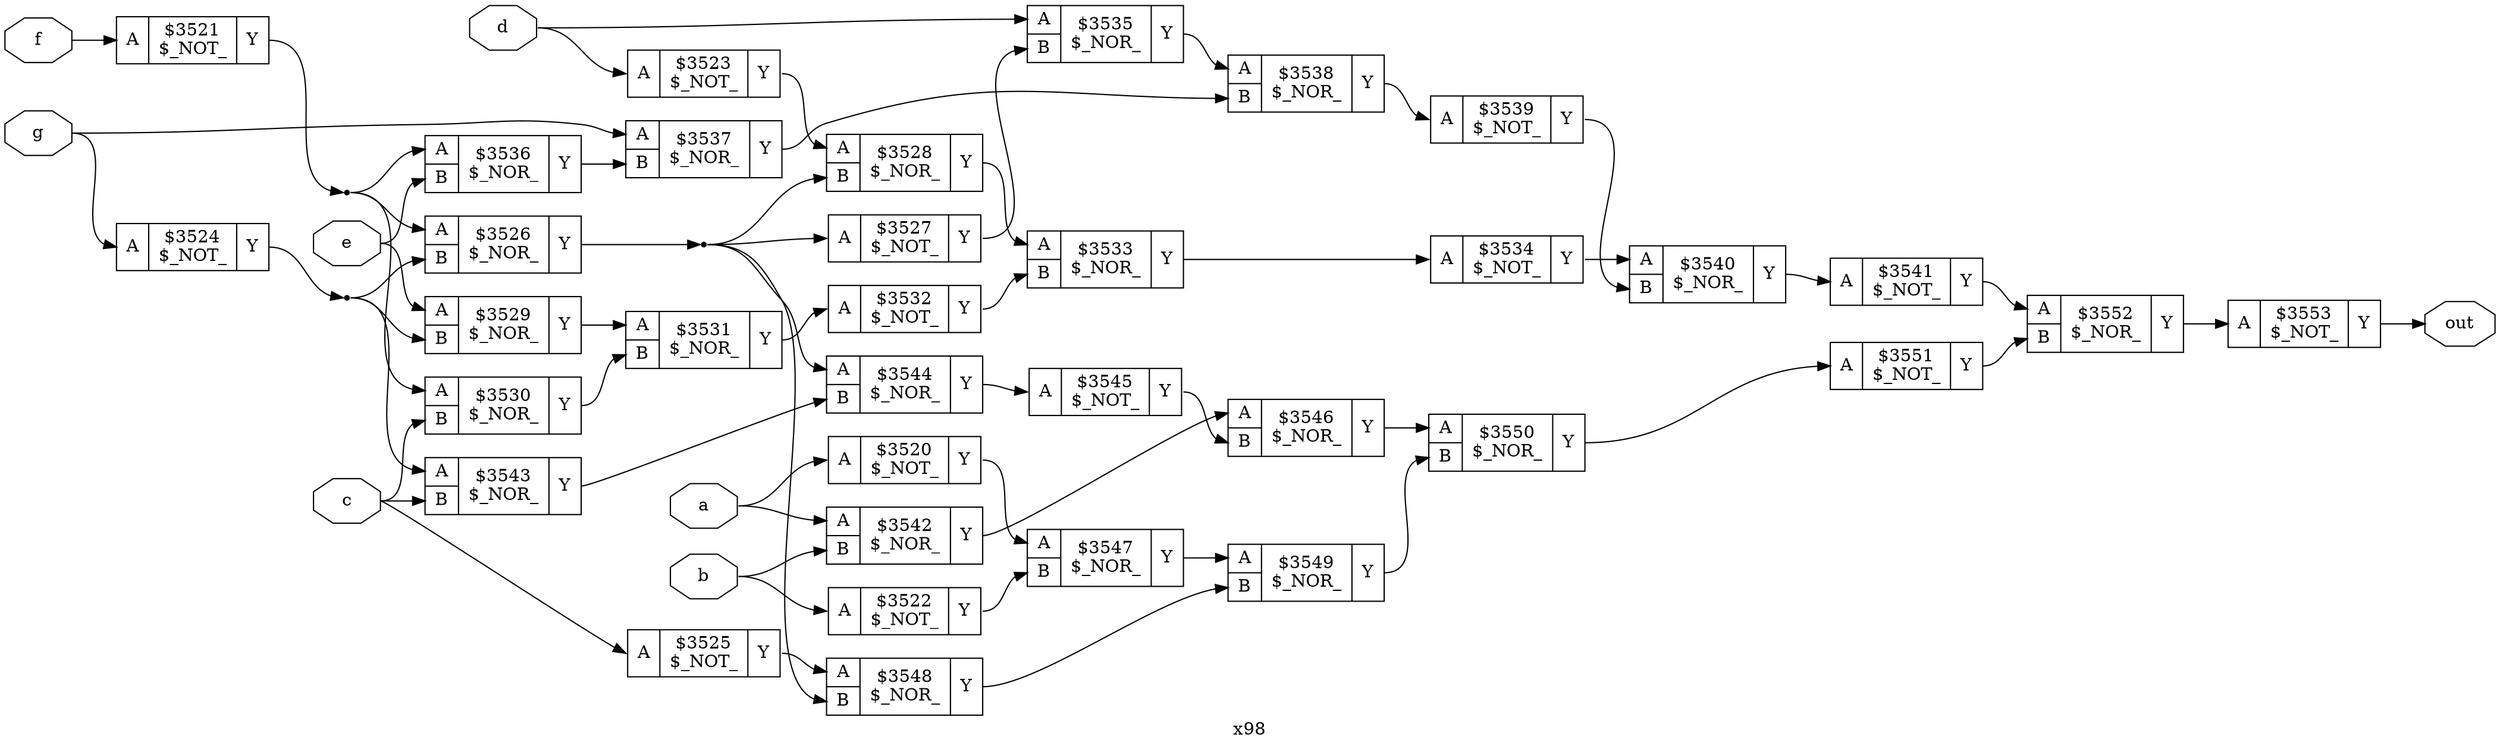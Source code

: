 digraph "x98" {
label="x98";
rankdir="LR";
remincross=true;
n34 [ shape=octagon, label="a", color="black", fontcolor="black" ];
n35 [ shape=octagon, label="b", color="black", fontcolor="black" ];
n36 [ shape=octagon, label="c", color="black", fontcolor="black" ];
n37 [ shape=octagon, label="d", color="black", fontcolor="black" ];
n38 [ shape=octagon, label="e", color="black", fontcolor="black" ];
n39 [ shape=octagon, label="f", color="black", fontcolor="black" ];
n40 [ shape=octagon, label="g", color="black", fontcolor="black" ];
n41 [ shape=octagon, label="out", color="black", fontcolor="black" ];
c44 [ shape=record, label="{{<p42> A}|$3520\n$_NOT_|{<p43> Y}}" ];
c45 [ shape=record, label="{{<p42> A}|$3521\n$_NOT_|{<p43> Y}}" ];
c46 [ shape=record, label="{{<p42> A}|$3522\n$_NOT_|{<p43> Y}}" ];
c47 [ shape=record, label="{{<p42> A}|$3523\n$_NOT_|{<p43> Y}}" ];
c48 [ shape=record, label="{{<p42> A}|$3524\n$_NOT_|{<p43> Y}}" ];
c49 [ shape=record, label="{{<p42> A}|$3525\n$_NOT_|{<p43> Y}}" ];
c51 [ shape=record, label="{{<p42> A|<p50> B}|$3526\n$_NOR_|{<p43> Y}}" ];
c52 [ shape=record, label="{{<p42> A}|$3527\n$_NOT_|{<p43> Y}}" ];
c53 [ shape=record, label="{{<p42> A|<p50> B}|$3528\n$_NOR_|{<p43> Y}}" ];
c54 [ shape=record, label="{{<p42> A|<p50> B}|$3529\n$_NOR_|{<p43> Y}}" ];
c55 [ shape=record, label="{{<p42> A|<p50> B}|$3530\n$_NOR_|{<p43> Y}}" ];
c56 [ shape=record, label="{{<p42> A|<p50> B}|$3531\n$_NOR_|{<p43> Y}}" ];
c57 [ shape=record, label="{{<p42> A}|$3532\n$_NOT_|{<p43> Y}}" ];
c58 [ shape=record, label="{{<p42> A|<p50> B}|$3533\n$_NOR_|{<p43> Y}}" ];
c59 [ shape=record, label="{{<p42> A}|$3534\n$_NOT_|{<p43> Y}}" ];
c60 [ shape=record, label="{{<p42> A|<p50> B}|$3535\n$_NOR_|{<p43> Y}}" ];
c61 [ shape=record, label="{{<p42> A|<p50> B}|$3536\n$_NOR_|{<p43> Y}}" ];
c62 [ shape=record, label="{{<p42> A|<p50> B}|$3537\n$_NOR_|{<p43> Y}}" ];
c63 [ shape=record, label="{{<p42> A|<p50> B}|$3538\n$_NOR_|{<p43> Y}}" ];
c64 [ shape=record, label="{{<p42> A}|$3539\n$_NOT_|{<p43> Y}}" ];
c65 [ shape=record, label="{{<p42> A|<p50> B}|$3540\n$_NOR_|{<p43> Y}}" ];
c66 [ shape=record, label="{{<p42> A}|$3541\n$_NOT_|{<p43> Y}}" ];
c67 [ shape=record, label="{{<p42> A|<p50> B}|$3542\n$_NOR_|{<p43> Y}}" ];
c68 [ shape=record, label="{{<p42> A|<p50> B}|$3543\n$_NOR_|{<p43> Y}}" ];
c69 [ shape=record, label="{{<p42> A|<p50> B}|$3544\n$_NOR_|{<p43> Y}}" ];
c70 [ shape=record, label="{{<p42> A}|$3545\n$_NOT_|{<p43> Y}}" ];
c71 [ shape=record, label="{{<p42> A|<p50> B}|$3546\n$_NOR_|{<p43> Y}}" ];
c72 [ shape=record, label="{{<p42> A|<p50> B}|$3547\n$_NOR_|{<p43> Y}}" ];
c73 [ shape=record, label="{{<p42> A|<p50> B}|$3548\n$_NOR_|{<p43> Y}}" ];
c74 [ shape=record, label="{{<p42> A|<p50> B}|$3549\n$_NOR_|{<p43> Y}}" ];
c75 [ shape=record, label="{{<p42> A|<p50> B}|$3550\n$_NOR_|{<p43> Y}}" ];
c76 [ shape=record, label="{{<p42> A}|$3551\n$_NOT_|{<p43> Y}}" ];
c77 [ shape=record, label="{{<p42> A|<p50> B}|$3552\n$_NOR_|{<p43> Y}}" ];
c78 [ shape=record, label="{{<p42> A}|$3553\n$_NOT_|{<p43> Y}}" ];
n1 [ shape=point ];
c45:p43:e -> n1:w [color="black", label=""];
n1:e -> c51:p42:w [color="black", label=""];
n1:e -> c55:p42:w [color="black", label=""];
n1:e -> c61:p42:w [color="black", label=""];
c55:p43:e -> c56:p50:w [color="black", label=""];
c56:p43:e -> c57:p42:w [color="black", label=""];
c57:p43:e -> c58:p50:w [color="black", label=""];
c58:p43:e -> c59:p42:w [color="black", label=""];
c59:p43:e -> c65:p42:w [color="black", label=""];
c60:p43:e -> c63:p42:w [color="black", label=""];
c61:p43:e -> c62:p50:w [color="black", label=""];
c62:p43:e -> c63:p50:w [color="black", label=""];
c63:p43:e -> c64:p42:w [color="black", label=""];
c64:p43:e -> c65:p50:w [color="black", label=""];
c46:p43:e -> c72:p50:w [color="black", label=""];
c65:p43:e -> c66:p42:w [color="black", label=""];
c66:p43:e -> c77:p42:w [color="black", label=""];
c67:p43:e -> c71:p42:w [color="black", label=""];
c68:p43:e -> c69:p50:w [color="black", label=""];
c69:p43:e -> c70:p42:w [color="black", label=""];
c70:p43:e -> c71:p50:w [color="black", label=""];
c71:p43:e -> c75:p42:w [color="black", label=""];
c72:p43:e -> c74:p42:w [color="black", label=""];
c73:p43:e -> c74:p50:w [color="black", label=""];
c74:p43:e -> c75:p50:w [color="black", label=""];
c47:p43:e -> c53:p42:w [color="black", label=""];
c75:p43:e -> c76:p42:w [color="black", label=""];
c76:p43:e -> c77:p50:w [color="black", label=""];
c77:p43:e -> c78:p42:w [color="black", label=""];
c44:p43:e -> c72:p42:w [color="black", label=""];
n34:e -> c44:p42:w [color="black", label=""];
n34:e -> c67:p42:w [color="black", label=""];
n35:e -> c46:p42:w [color="black", label=""];
n35:e -> c67:p50:w [color="black", label=""];
n36:e -> c49:p42:w [color="black", label=""];
n36:e -> c55:p50:w [color="black", label=""];
n36:e -> c68:p50:w [color="black", label=""];
n37:e -> c47:p42:w [color="black", label=""];
n37:e -> c60:p42:w [color="black", label=""];
n38:e -> c54:p42:w [color="black", label=""];
n38:e -> c61:p50:w [color="black", label=""];
n39:e -> c45:p42:w [color="black", label=""];
n4 [ shape=point ];
c48:p43:e -> n4:w [color="black", label=""];
n4:e -> c51:p50:w [color="black", label=""];
n4:e -> c54:p50:w [color="black", label=""];
n4:e -> c68:p42:w [color="black", label=""];
n40:e -> c48:p42:w [color="black", label=""];
n40:e -> c62:p42:w [color="black", label=""];
c78:p43:e -> n41:w [color="black", label=""];
c49:p43:e -> c73:p42:w [color="black", label=""];
n6 [ shape=point ];
c51:p43:e -> n6:w [color="black", label=""];
n6:e -> c52:p42:w [color="black", label=""];
n6:e -> c53:p50:w [color="black", label=""];
n6:e -> c69:p42:w [color="black", label=""];
n6:e -> c73:p50:w [color="black", label=""];
c52:p43:e -> c60:p50:w [color="black", label=""];
c53:p43:e -> c58:p42:w [color="black", label=""];
c54:p43:e -> c56:p42:w [color="black", label=""];
}

